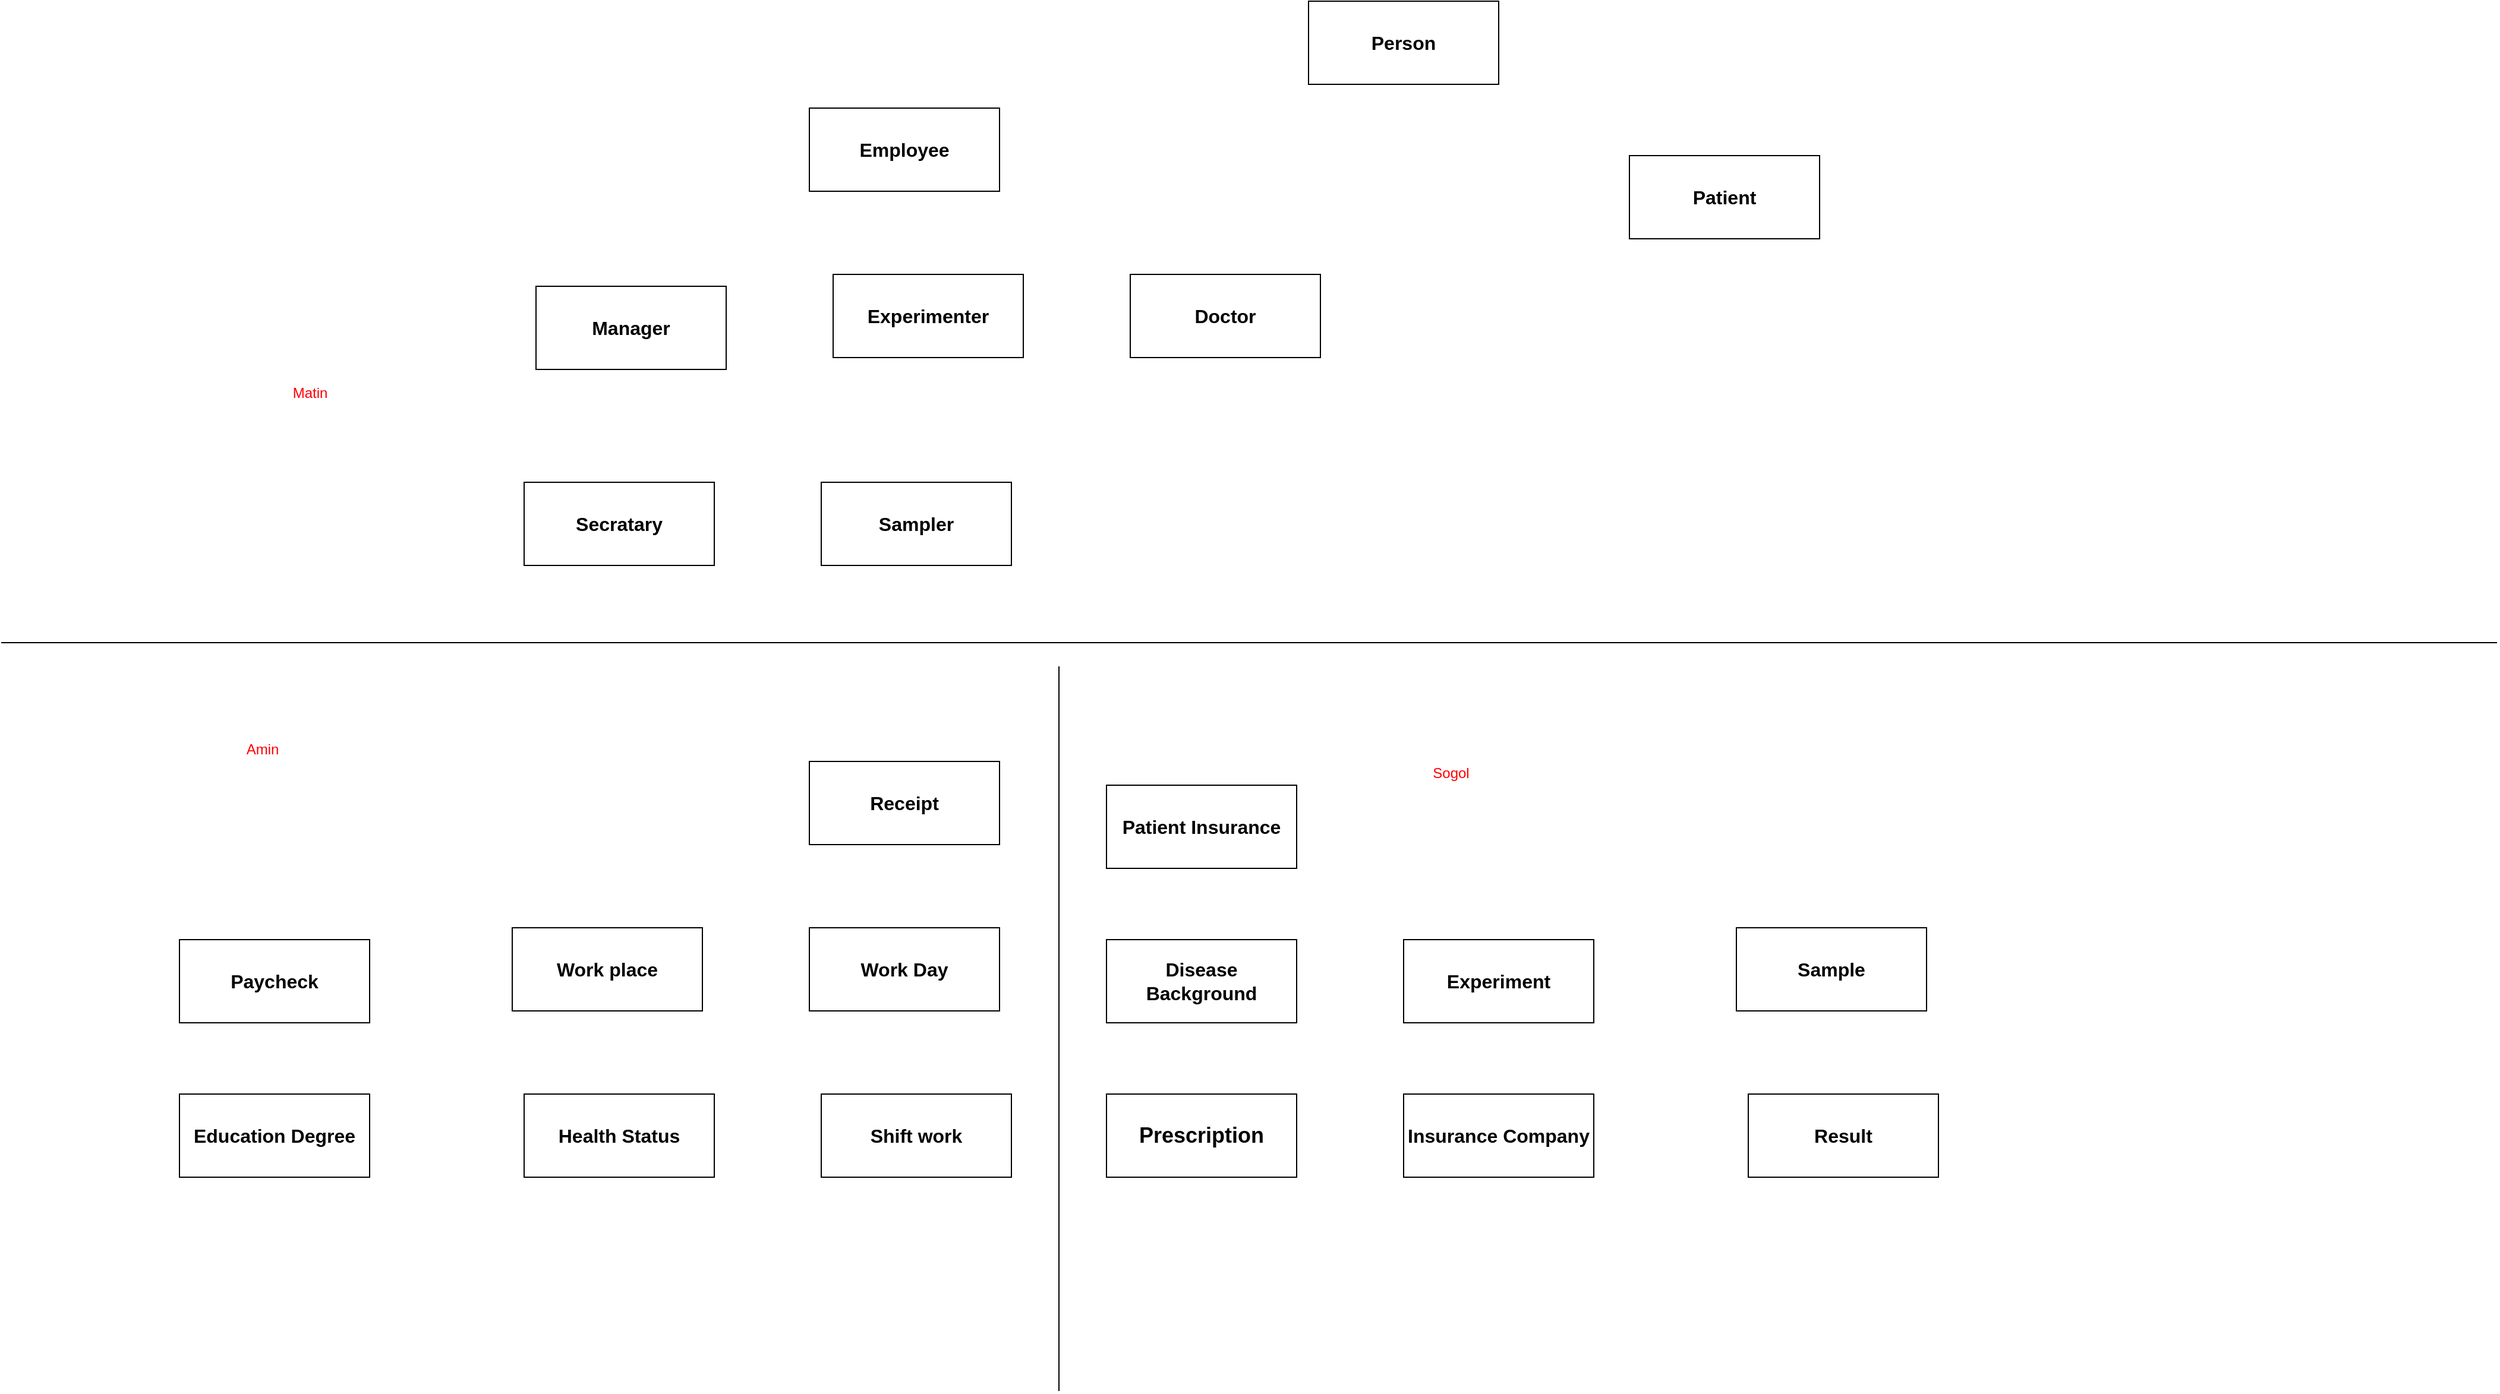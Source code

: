<mxfile version="15.0.3" type="github"><diagram id="yYorFiWzF9lwMJgG2FKl" name="Page-1"><mxGraphModel dx="2966" dy="1654" grid="1" gridSize="10" guides="1" tooltips="1" connect="1" arrows="1" fold="1" page="1" pageScale="1" pageWidth="850" pageHeight="1100" math="0" shadow="0"><root><mxCell id="0"/><mxCell id="1" parent="0"/><mxCell id="ndQmnq2tbYFk8jUC-qTm-1" value="&lt;font style=&quot;font-size: 16px&quot;&gt;&lt;b&gt;Person&lt;/b&gt;&lt;/font&gt;" style="whiteSpace=wrap;html=1;align=center;" vertex="1" parent="1"><mxGeometry x="1390" y="60" width="160" height="70" as="geometry"/></mxCell><mxCell id="ndQmnq2tbYFk8jUC-qTm-2" value="&lt;span style=&quot;font-size: 16px&quot;&gt;&lt;b&gt;Experimenter&lt;/b&gt;&lt;/span&gt;" style="whiteSpace=wrap;html=1;align=center;" vertex="1" parent="1"><mxGeometry x="990" y="290" width="160" height="70" as="geometry"/></mxCell><mxCell id="ndQmnq2tbYFk8jUC-qTm-3" value="&lt;font style=&quot;font-size: 16px&quot;&gt;&lt;b&gt;Employee&lt;/b&gt;&lt;/font&gt;" style="whiteSpace=wrap;html=1;align=center;" vertex="1" parent="1"><mxGeometry x="970" y="150" width="160" height="70" as="geometry"/></mxCell><mxCell id="ndQmnq2tbYFk8jUC-qTm-4" value="&lt;font style=&quot;font-size: 16px&quot;&gt;&lt;b&gt;Patient&lt;/b&gt;&lt;/font&gt;" style="whiteSpace=wrap;html=1;align=center;" vertex="1" parent="1"><mxGeometry x="1660" y="190" width="160" height="70" as="geometry"/></mxCell><mxCell id="ndQmnq2tbYFk8jUC-qTm-5" value="&lt;font style=&quot;font-size: 16px&quot;&gt;&lt;b&gt;Manager&lt;/b&gt;&lt;/font&gt;" style="whiteSpace=wrap;html=1;align=center;" vertex="1" parent="1"><mxGeometry x="740" y="300" width="160" height="70" as="geometry"/></mxCell><mxCell id="ndQmnq2tbYFk8jUC-qTm-6" value="&lt;span style=&quot;font-size: 16px&quot;&gt;&lt;b&gt;Doctor&lt;/b&gt;&lt;/span&gt;" style="whiteSpace=wrap;html=1;align=center;" vertex="1" parent="1"><mxGeometry x="1240" y="290" width="160" height="70" as="geometry"/></mxCell><mxCell id="ndQmnq2tbYFk8jUC-qTm-7" value="&lt;font style=&quot;font-size: 16px&quot;&gt;&lt;b&gt;Sampler&lt;/b&gt;&lt;/font&gt;" style="whiteSpace=wrap;html=1;align=center;" vertex="1" parent="1"><mxGeometry x="980" y="465" width="160" height="70" as="geometry"/></mxCell><mxCell id="ndQmnq2tbYFk8jUC-qTm-9" value="&lt;span style=&quot;font-size: 16px&quot;&gt;&lt;b&gt;Secratary&lt;/b&gt;&lt;/span&gt;" style="whiteSpace=wrap;html=1;align=center;" vertex="1" parent="1"><mxGeometry x="730" y="465" width="160" height="70" as="geometry"/></mxCell><mxCell id="ndQmnq2tbYFk8jUC-qTm-10" value="&lt;span style=&quot;font-size: 16px&quot;&gt;&lt;b&gt;Work place&lt;/b&gt;&lt;/span&gt;" style="whiteSpace=wrap;html=1;align=center;" vertex="1" parent="1"><mxGeometry x="720" y="840" width="160" height="70" as="geometry"/></mxCell><mxCell id="ndQmnq2tbYFk8jUC-qTm-11" value="&lt;font style=&quot;font-size: 16px&quot;&gt;&lt;b&gt;Shift work&lt;/b&gt;&lt;/font&gt;" style="whiteSpace=wrap;html=1;align=center;" vertex="1" parent="1"><mxGeometry x="980" y="980" width="160" height="70" as="geometry"/></mxCell><mxCell id="ndQmnq2tbYFk8jUC-qTm-12" value="&lt;span style=&quot;font-size: 16px&quot;&gt;&lt;b&gt;Paycheck&lt;/b&gt;&lt;/span&gt;" style="whiteSpace=wrap;html=1;align=center;" vertex="1" parent="1"><mxGeometry x="440" y="850" width="160" height="70" as="geometry"/></mxCell><mxCell id="ndQmnq2tbYFk8jUC-qTm-13" value="&lt;span style=&quot;font-size: 16px&quot;&gt;&lt;b&gt;Work Day&lt;/b&gt;&lt;/span&gt;" style="whiteSpace=wrap;html=1;align=center;" vertex="1" parent="1"><mxGeometry x="970" y="840" width="160" height="70" as="geometry"/></mxCell><mxCell id="ndQmnq2tbYFk8jUC-qTm-14" value="&lt;font style=&quot;font-size: 16px&quot;&gt;&lt;b&gt;Health Status&lt;/b&gt;&lt;/font&gt;" style="whiteSpace=wrap;html=1;align=center;" vertex="1" parent="1"><mxGeometry x="730" y="980" width="160" height="70" as="geometry"/></mxCell><mxCell id="ndQmnq2tbYFk8jUC-qTm-15" value="&lt;span style=&quot;font-size: 16px&quot;&gt;&lt;b&gt;Education Degree&lt;/b&gt;&lt;/span&gt;" style="whiteSpace=wrap;html=1;align=center;" vertex="1" parent="1"><mxGeometry x="440" y="980" width="160" height="70" as="geometry"/></mxCell><mxCell id="ndQmnq2tbYFk8jUC-qTm-16" value="&lt;span style=&quot;font-size: 16px&quot;&gt;&lt;b&gt;Patient Insurance&lt;/b&gt;&lt;/span&gt;" style="whiteSpace=wrap;html=1;align=center;" vertex="1" parent="1"><mxGeometry x="1220" y="720" width="160" height="70" as="geometry"/></mxCell><mxCell id="ndQmnq2tbYFk8jUC-qTm-18" value="&lt;span style=&quot;font-size: 16px&quot;&gt;&lt;b&gt;Receipt&lt;/b&gt;&lt;/span&gt;" style="whiteSpace=wrap;html=1;align=center;" vertex="1" parent="1"><mxGeometry x="970" y="700" width="160" height="70" as="geometry"/></mxCell><mxCell id="ndQmnq2tbYFk8jUC-qTm-22" value="&lt;span style=&quot;font-size: 16px&quot;&gt;&lt;b&gt;Experiment&lt;/b&gt;&lt;/span&gt;" style="whiteSpace=wrap;html=1;align=center;" vertex="1" parent="1"><mxGeometry x="1470" y="850" width="160" height="70" as="geometry"/></mxCell><mxCell id="ndQmnq2tbYFk8jUC-qTm-23" value="&lt;font style=&quot;font-size: 16px&quot;&gt;&lt;b&gt;Result&lt;/b&gt;&lt;/font&gt;" style="whiteSpace=wrap;html=1;align=center;" vertex="1" parent="1"><mxGeometry x="1760" y="980" width="160" height="70" as="geometry"/></mxCell><mxCell id="ndQmnq2tbYFk8jUC-qTm-24" value="&lt;span style=&quot;font-size: 16px&quot;&gt;&lt;b&gt;Disease Background&lt;/b&gt;&lt;/span&gt;" style="whiteSpace=wrap;html=1;align=center;" vertex="1" parent="1"><mxGeometry x="1220" y="850" width="160" height="70" as="geometry"/></mxCell><mxCell id="ndQmnq2tbYFk8jUC-qTm-25" value="&lt;span style=&quot;font-size: 16px&quot;&gt;&lt;b&gt;Sample&lt;/b&gt;&lt;/span&gt;" style="whiteSpace=wrap;html=1;align=center;" vertex="1" parent="1"><mxGeometry x="1750" y="840" width="160" height="70" as="geometry"/></mxCell><mxCell id="ndQmnq2tbYFk8jUC-qTm-26" value="&lt;font style=&quot;font-size: 16px&quot;&gt;&lt;b&gt;Insurance Company&lt;/b&gt;&lt;/font&gt;" style="whiteSpace=wrap;html=1;align=center;" vertex="1" parent="1"><mxGeometry x="1470" y="980" width="160" height="70" as="geometry"/></mxCell><mxCell id="ndQmnq2tbYFk8jUC-qTm-27" value="&lt;font style=&quot;font-size: 18px&quot;&gt;&lt;b&gt;Prescription&lt;/b&gt;&lt;/font&gt;" style="whiteSpace=wrap;html=1;align=center;" vertex="1" parent="1"><mxGeometry x="1220" y="980" width="160" height="70" as="geometry"/></mxCell><mxCell id="ndQmnq2tbYFk8jUC-qTm-30" value="" style="endArrow=none;html=1;fontColor=#FF0000;" edge="1" parent="1"><mxGeometry width="50" height="50" relative="1" as="geometry"><mxPoint x="2390" y="600" as="sourcePoint"/><mxPoint x="290" y="600" as="targetPoint"/></mxGeometry></mxCell><mxCell id="ndQmnq2tbYFk8jUC-qTm-31" value="" style="endArrow=none;html=1;fontColor=#FF0000;" edge="1" parent="1"><mxGeometry width="50" height="50" relative="1" as="geometry"><mxPoint x="1180" y="1230" as="sourcePoint"/><mxPoint x="1180" y="620" as="targetPoint"/></mxGeometry></mxCell><mxCell id="ndQmnq2tbYFk8jUC-qTm-32" value="Matin" style="text;html=1;strokeColor=none;fillColor=none;align=center;verticalAlign=middle;whiteSpace=wrap;rounded=0;fontColor=#FF0000;" vertex="1" parent="1"><mxGeometry x="530" y="380" width="40" height="20" as="geometry"/></mxCell><mxCell id="ndQmnq2tbYFk8jUC-qTm-33" value="Amin" style="text;html=1;strokeColor=none;fillColor=none;align=center;verticalAlign=middle;whiteSpace=wrap;rounded=0;fontColor=#FF0000;" vertex="1" parent="1"><mxGeometry x="490" y="680" width="40" height="20" as="geometry"/></mxCell><mxCell id="ndQmnq2tbYFk8jUC-qTm-34" value="Sogol" style="text;html=1;strokeColor=none;fillColor=none;align=center;verticalAlign=middle;whiteSpace=wrap;rounded=0;fontColor=#FF0000;" vertex="1" parent="1"><mxGeometry x="1490" y="700" width="40" height="20" as="geometry"/></mxCell></root></mxGraphModel></diagram></mxfile>